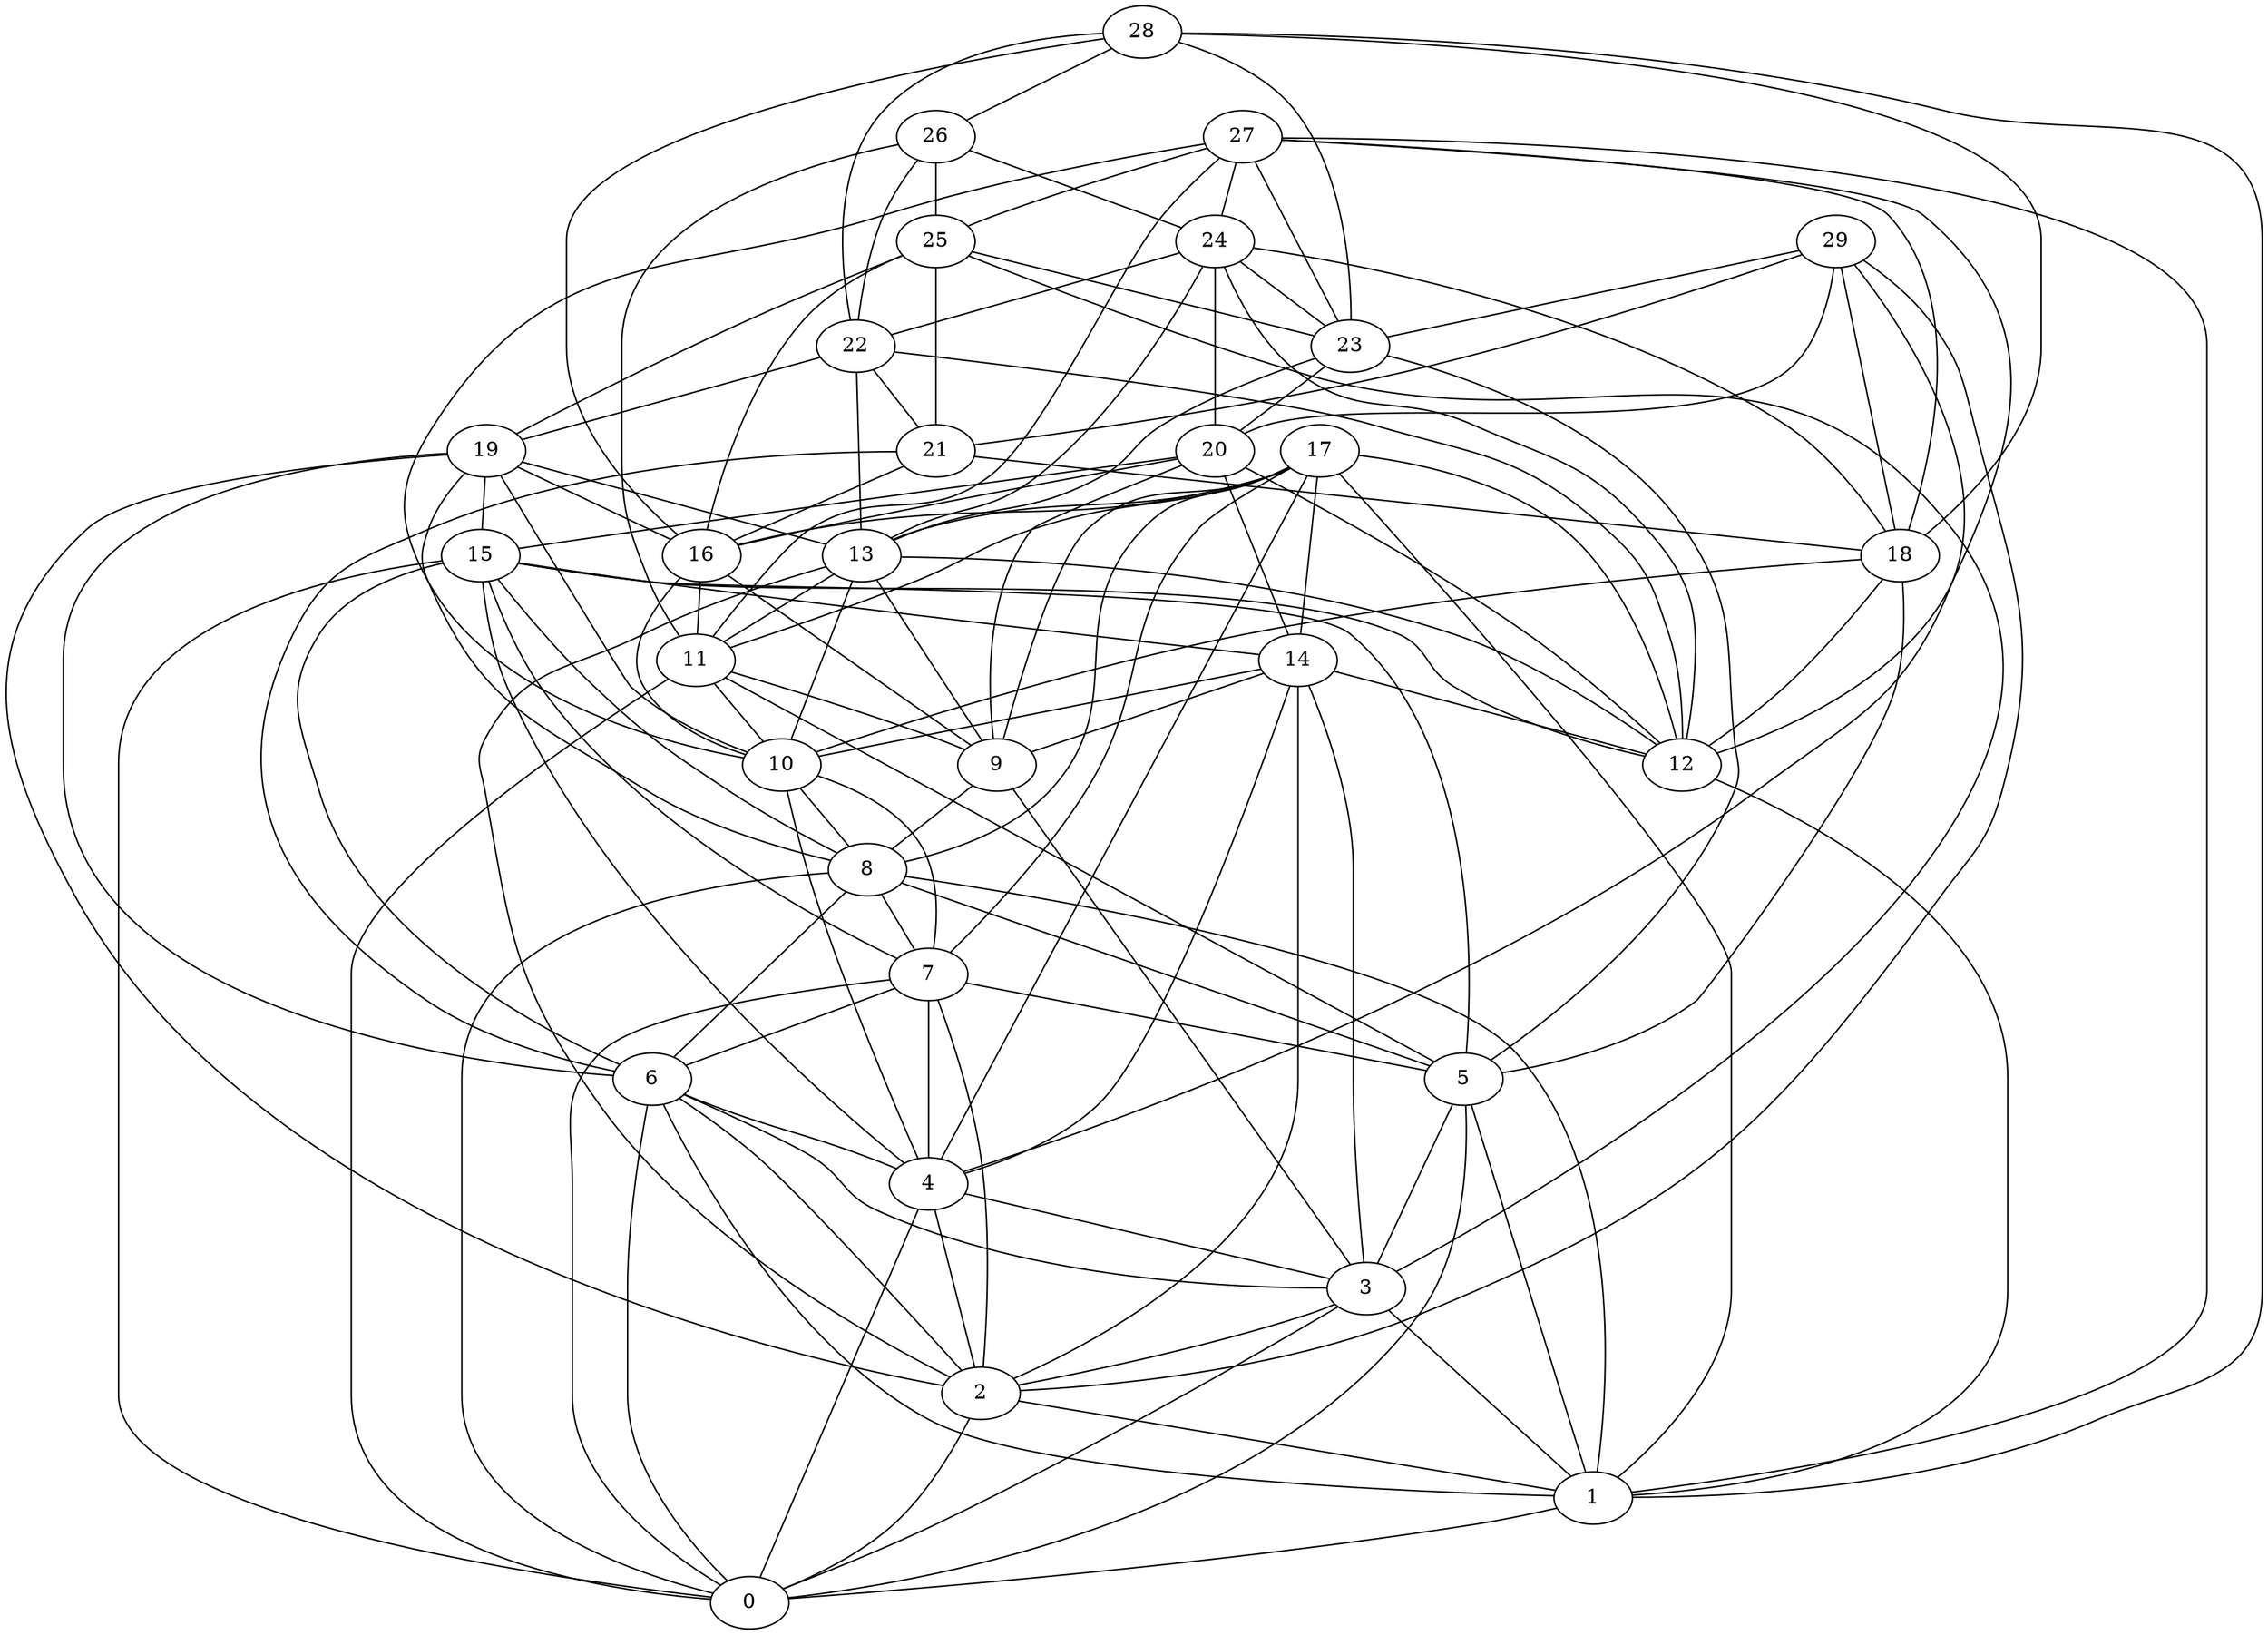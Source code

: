 graph a { 
1--0;
2--0;
2--1;
3--0;
3--1;
3--2;
4--0;
4--2;
4--3;
5--0;
5--1;
5--3;
6--0;
6--1;
6--2;
6--3;
6--4;
7--0;
7--2;
7--4;
7--5;
7--6;
8--0;
8--1;
8--5;
8--6;
8--7;
9--3;
9--8;
10--4;
10--7;
10--8;
11--0;
11--5;
11--9;
11--10;
12--1;
13--2;
13--9;
13--10;
13--11;
13--12;
14--2;
14--3;
14--4;
14--9;
14--10;
14--12;
15--0;
15--4;
15--5;
15--6;
15--7;
15--8;
15--12;
15--14;
16--9;
16--10;
16--11;
17--1;
17--4;
17--7;
17--8;
17--9;
17--11;
17--12;
17--13;
17--14;
17--16;
18--5;
18--10;
18--12;
19--2;
19--6;
19--8;
19--10;
19--13;
19--15;
19--16;
20--9;
20--12;
20--14;
20--15;
20--16;
21--6;
21--16;
21--18;
22--12;
22--13;
22--19;
22--21;
23--5;
23--13;
23--20;
24--12;
24--13;
24--18;
24--20;
24--22;
24--23;
25--3;
25--16;
25--19;
25--21;
25--23;
26--11;
26--22;
26--24;
26--25;
27--1;
27--10;
27--11;
27--12;
27--18;
27--23;
27--24;
27--25;
28--1;
28--16;
28--18;
28--22;
28--23;
28--26;
29--2;
29--4;
29--18;
29--20;
29--21;
29--23;
}